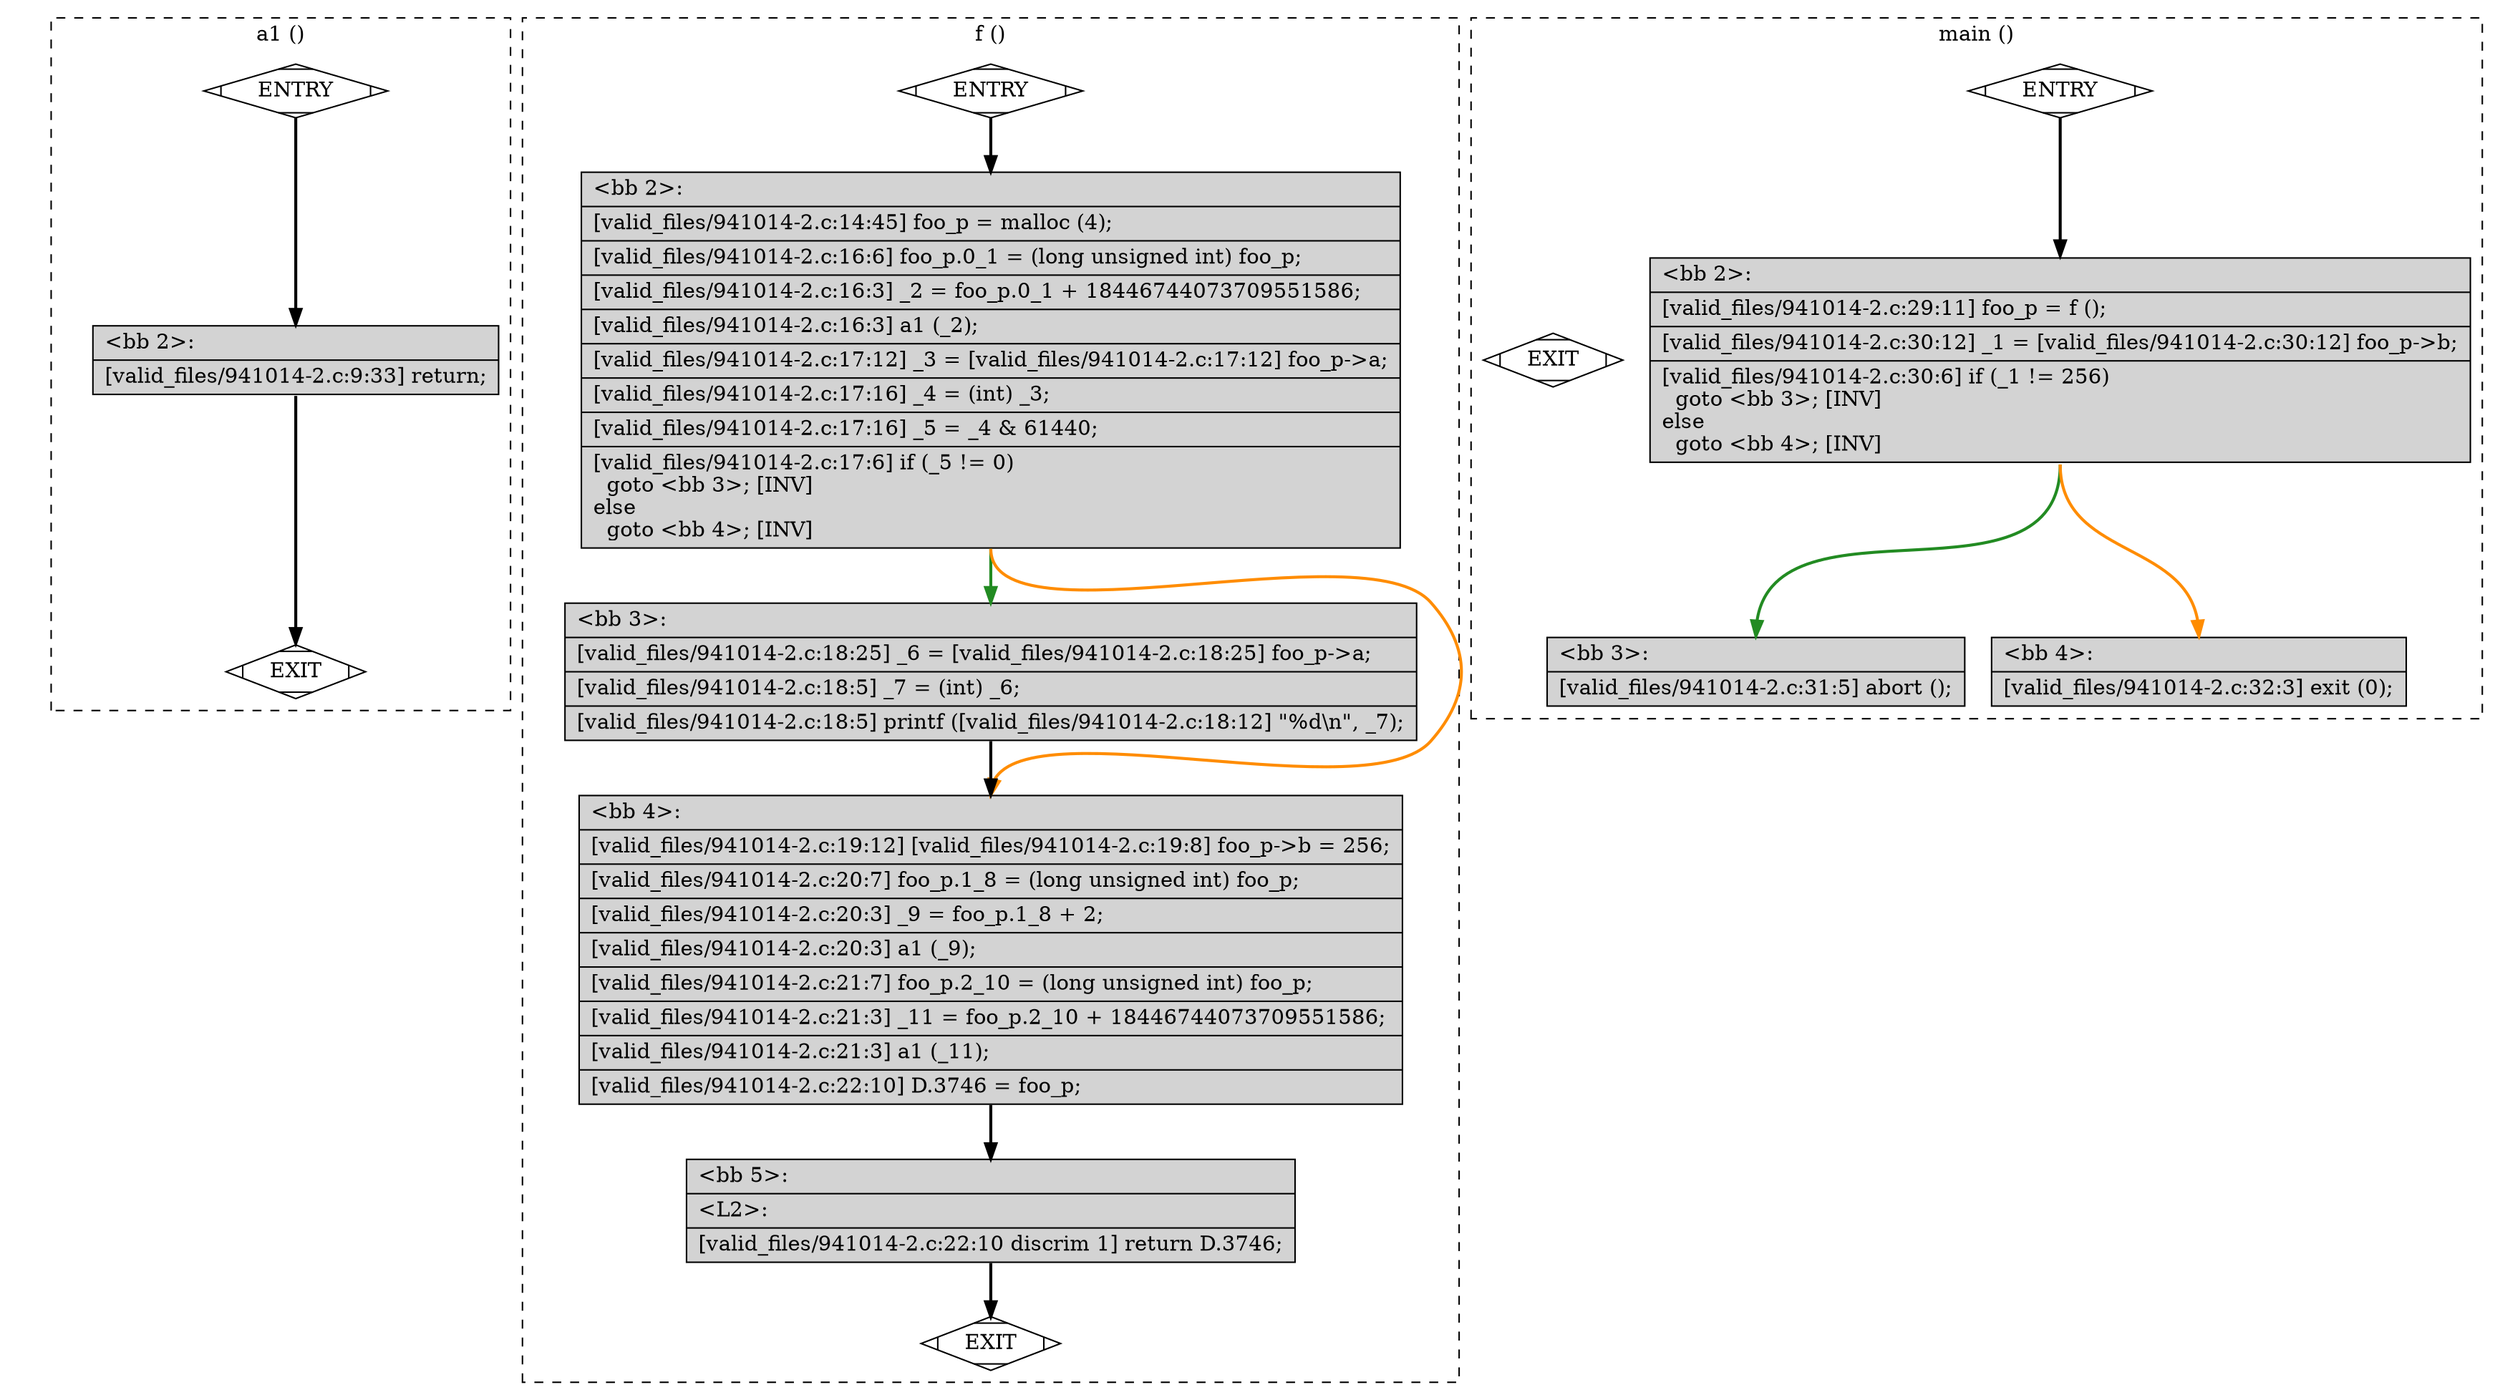 digraph "a-941014-2.c.015t.cfg" {
overlap=false;
subgraph "cluster_a1" {
	style="dashed";
	color="black";
	label="a1 ()";
	fn_6_basic_block_0 [shape=Mdiamond,style=filled,fillcolor=white,label="ENTRY"];

	fn_6_basic_block_1 [shape=Mdiamond,style=filled,fillcolor=white,label="EXIT"];

	fn_6_basic_block_2 [shape=record,style=filled,fillcolor=lightgrey,label="{\<bb\ 2\>:\l\
|[valid_files/941014-2.c:9:33]\ return;\l\
}"];

	fn_6_basic_block_0:s -> fn_6_basic_block_2:n [style="solid,bold",color=black,weight=100,constraint=true];
	fn_6_basic_block_2:s -> fn_6_basic_block_1:n [style="solid,bold",color=black,weight=10,constraint=true];
	fn_6_basic_block_0:s -> fn_6_basic_block_1:n [style="invis",constraint=true];
}
subgraph "cluster_f" {
	style="dashed";
	color="black";
	label="f ()";
	fn_7_basic_block_0 [shape=Mdiamond,style=filled,fillcolor=white,label="ENTRY"];

	fn_7_basic_block_1 [shape=Mdiamond,style=filled,fillcolor=white,label="EXIT"];

	fn_7_basic_block_2 [shape=record,style=filled,fillcolor=lightgrey,label="{\<bb\ 2\>:\l\
|[valid_files/941014-2.c:14:45]\ foo_p\ =\ malloc\ (4);\l\
|[valid_files/941014-2.c:16:6]\ foo_p.0_1\ =\ (long\ unsigned\ int)\ foo_p;\l\
|[valid_files/941014-2.c:16:3]\ _2\ =\ foo_p.0_1\ +\ 18446744073709551586;\l\
|[valid_files/941014-2.c:16:3]\ a1\ (_2);\l\
|[valid_files/941014-2.c:17:12]\ _3\ =\ [valid_files/941014-2.c:17:12]\ foo_p-\>a;\l\
|[valid_files/941014-2.c:17:16]\ _4\ =\ (int)\ _3;\l\
|[valid_files/941014-2.c:17:16]\ _5\ =\ _4\ &\ 61440;\l\
|[valid_files/941014-2.c:17:6]\ if\ (_5\ !=\ 0)\l\
\ \ goto\ \<bb\ 3\>;\ [INV]\l\
else\l\
\ \ goto\ \<bb\ 4\>;\ [INV]\l\
}"];

	fn_7_basic_block_3 [shape=record,style=filled,fillcolor=lightgrey,label="{\<bb\ 3\>:\l\
|[valid_files/941014-2.c:18:25]\ _6\ =\ [valid_files/941014-2.c:18:25]\ foo_p-\>a;\l\
|[valid_files/941014-2.c:18:5]\ _7\ =\ (int)\ _6;\l\
|[valid_files/941014-2.c:18:5]\ printf\ ([valid_files/941014-2.c:18:12]\ \"%d\\n\",\ _7);\l\
}"];

	fn_7_basic_block_4 [shape=record,style=filled,fillcolor=lightgrey,label="{\<bb\ 4\>:\l\
|[valid_files/941014-2.c:19:12]\ [valid_files/941014-2.c:19:8]\ foo_p-\>b\ =\ 256;\l\
|[valid_files/941014-2.c:20:7]\ foo_p.1_8\ =\ (long\ unsigned\ int)\ foo_p;\l\
|[valid_files/941014-2.c:20:3]\ _9\ =\ foo_p.1_8\ +\ 2;\l\
|[valid_files/941014-2.c:20:3]\ a1\ (_9);\l\
|[valid_files/941014-2.c:21:7]\ foo_p.2_10\ =\ (long\ unsigned\ int)\ foo_p;\l\
|[valid_files/941014-2.c:21:3]\ _11\ =\ foo_p.2_10\ +\ 18446744073709551586;\l\
|[valid_files/941014-2.c:21:3]\ a1\ (_11);\l\
|[valid_files/941014-2.c:22:10]\ D.3746\ =\ foo_p;\l\
}"];

	fn_7_basic_block_5 [shape=record,style=filled,fillcolor=lightgrey,label="{\<bb\ 5\>:\l\
|\<L2\>:\l\
|[valid_files/941014-2.c:22:10\ discrim\ 1]\ return\ D.3746;\l\
}"];

	fn_7_basic_block_0:s -> fn_7_basic_block_2:n [style="solid,bold",color=black,weight=100,constraint=true];
	fn_7_basic_block_2:s -> fn_7_basic_block_3:n [style="solid,bold",color=forestgreen,weight=10,constraint=true];
	fn_7_basic_block_2:s -> fn_7_basic_block_4:n [style="solid,bold",color=darkorange,weight=10,constraint=true];
	fn_7_basic_block_3:s -> fn_7_basic_block_4:n [style="solid,bold",color=black,weight=100,constraint=true];
	fn_7_basic_block_4:s -> fn_7_basic_block_5:n [style="solid,bold",color=black,weight=100,constraint=true];
	fn_7_basic_block_5:s -> fn_7_basic_block_1:n [style="solid,bold",color=black,weight=10,constraint=true];
	fn_7_basic_block_0:s -> fn_7_basic_block_1:n [style="invis",constraint=true];
}
subgraph "cluster_main" {
	style="dashed";
	color="black";
	label="main ()";
	fn_8_basic_block_0 [shape=Mdiamond,style=filled,fillcolor=white,label="ENTRY"];

	fn_8_basic_block_1 [shape=Mdiamond,style=filled,fillcolor=white,label="EXIT"];

	fn_8_basic_block_2 [shape=record,style=filled,fillcolor=lightgrey,label="{\<bb\ 2\>:\l\
|[valid_files/941014-2.c:29:11]\ foo_p\ =\ f\ ();\l\
|[valid_files/941014-2.c:30:12]\ _1\ =\ [valid_files/941014-2.c:30:12]\ foo_p-\>b;\l\
|[valid_files/941014-2.c:30:6]\ if\ (_1\ !=\ 256)\l\
\ \ goto\ \<bb\ 3\>;\ [INV]\l\
else\l\
\ \ goto\ \<bb\ 4\>;\ [INV]\l\
}"];

	fn_8_basic_block_3 [shape=record,style=filled,fillcolor=lightgrey,label="{\<bb\ 3\>:\l\
|[valid_files/941014-2.c:31:5]\ abort\ ();\l\
}"];

	fn_8_basic_block_4 [shape=record,style=filled,fillcolor=lightgrey,label="{\<bb\ 4\>:\l\
|[valid_files/941014-2.c:32:3]\ exit\ (0);\l\
}"];

	fn_8_basic_block_0:s -> fn_8_basic_block_2:n [style="solid,bold",color=black,weight=100,constraint=true];
	fn_8_basic_block_2:s -> fn_8_basic_block_3:n [style="solid,bold",color=forestgreen,weight=10,constraint=true];
	fn_8_basic_block_2:s -> fn_8_basic_block_4:n [style="solid,bold",color=darkorange,weight=10,constraint=true];
	fn_8_basic_block_0:s -> fn_8_basic_block_1:n [style="invis",constraint=true];
}
}
